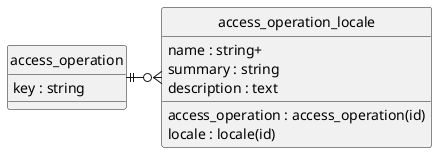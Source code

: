 @startuml uml
skinparam monochrome true
skinparam linetype ortho
hide circle

entity access_operation {
    key : string
}

entity access_operation_locale {
    access_operation : access_operation(id)
    locale : locale(id)
    name : string+
    summary : string
    description : text
}

access_operation ||-r-o{ access_operation_locale

@enduml
